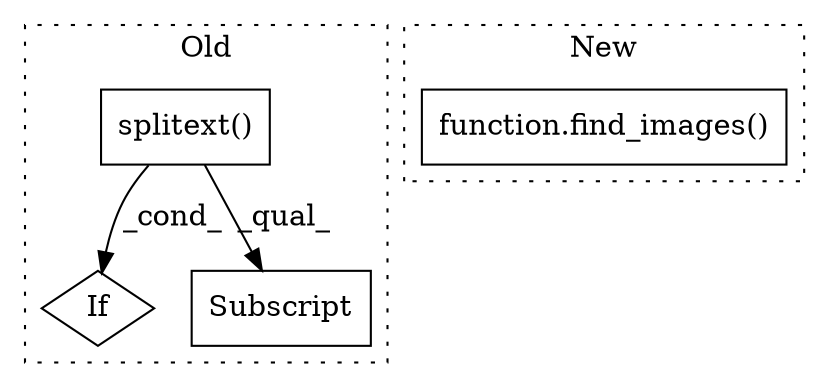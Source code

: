 digraph G {
subgraph cluster0 {
1 [label="splitext()" a="75" s="1262,1285" l="13,1" shape="box"];
3 [label="If" a="96" s="1207" l="3" shape="diamond"];
4 [label="Subscript" a="63" s="1262,0" l="28,0" shape="box"];
label = "Old";
style="dotted";
}
subgraph cluster1 {
2 [label="function.find_images()" a="75" s="1045,1061" l="12,30" shape="box"];
label = "New";
style="dotted";
}
1 -> 4 [label="_qual_"];
1 -> 3 [label="_cond_"];
}